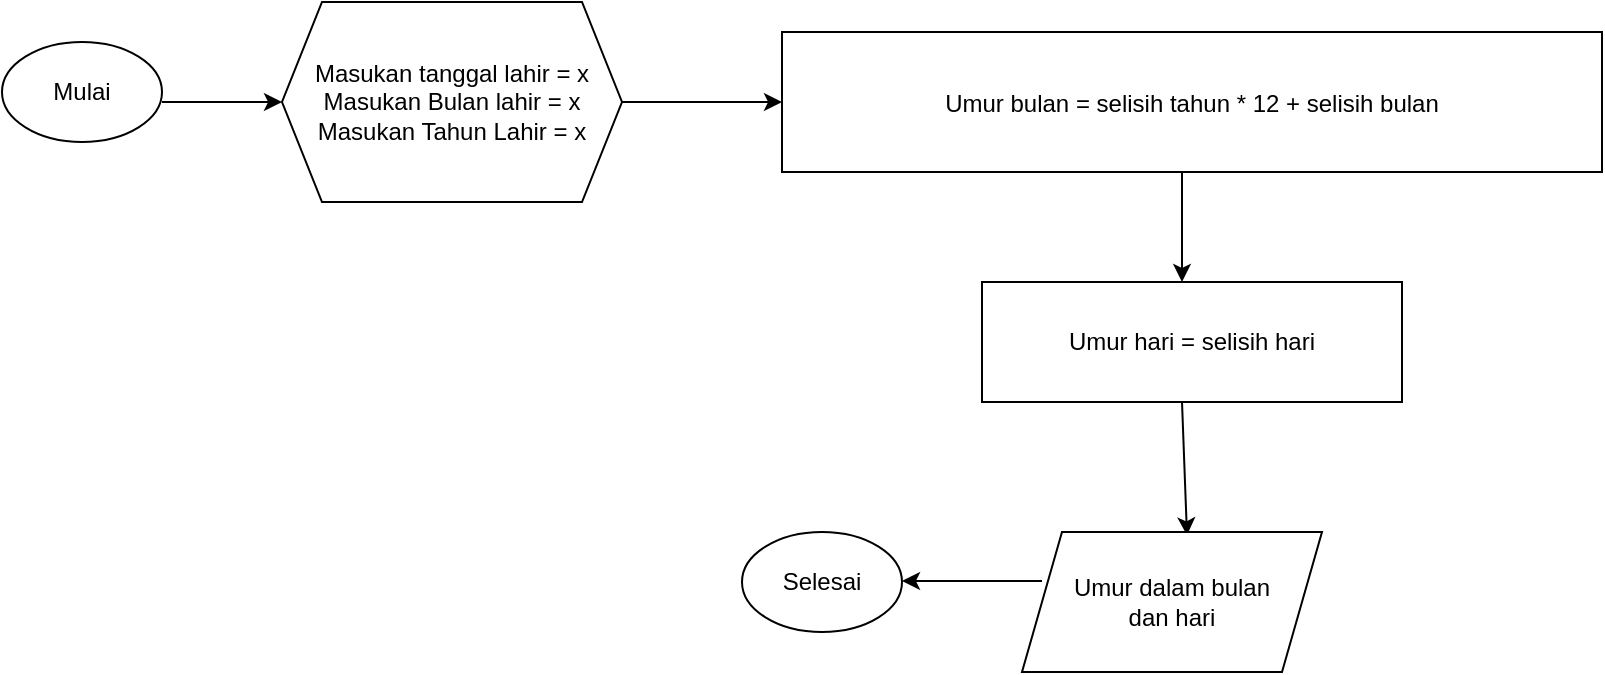 <mxfile version="21.8.1" type="device">
  <diagram name="Page-1" id="uH4CZhU5qvEBTP2_rjvu">
    <mxGraphModel dx="1221" dy="633" grid="1" gridSize="10" guides="1" tooltips="1" connect="1" arrows="1" fold="1" page="1" pageScale="1" pageWidth="850" pageHeight="1100" math="0" shadow="0">
      <root>
        <mxCell id="0" />
        <mxCell id="1" parent="0" />
        <mxCell id="j7mwIBKBdc2u1mDZkIYe-1" value="Mulai" style="ellipse;whiteSpace=wrap;html=1;" parent="1" vertex="1">
          <mxGeometry x="90" y="90" width="80" height="50" as="geometry" />
        </mxCell>
        <mxCell id="j7mwIBKBdc2u1mDZkIYe-2" value="" style="endArrow=classic;html=1;rounded=0;" parent="1" edge="1">
          <mxGeometry width="50" height="50" relative="1" as="geometry">
            <mxPoint x="170" y="120" as="sourcePoint" />
            <mxPoint x="230" y="120" as="targetPoint" />
          </mxGeometry>
        </mxCell>
        <mxCell id="j7mwIBKBdc2u1mDZkIYe-3" value="Masukan tanggal lahir = x&lt;br&gt;Masukan Bulan lahir = x&lt;br&gt;Masukan Tahun Lahir = x" style="shape=hexagon;perimeter=hexagonPerimeter2;whiteSpace=wrap;html=1;fixedSize=1;" parent="1" vertex="1">
          <mxGeometry x="230" y="70" width="170" height="100" as="geometry" />
        </mxCell>
        <mxCell id="j7mwIBKBdc2u1mDZkIYe-4" value="&lt;p style=&quot;margin-left:18,0000pt;mso-para-margin-left:0,0000gd;line-height:150%;&quot; class=&quot;MsoNormal&quot;&gt;Umur bulan = selisih tahun * 12 + selisih bulan&lt;span style=&quot;mso-spacerun:&#39;yes&#39;;font-family:Arial;mso-fareast-font-family:&#39;DejaVu Sans&#39;;&lt;br/&gt;font-size:12,0000pt;&quot;&gt;&lt;/span&gt;&lt;/p&gt;" style="rounded=0;whiteSpace=wrap;html=1;" parent="1" vertex="1">
          <mxGeometry x="480" y="85" width="410" height="70" as="geometry" />
        </mxCell>
        <mxCell id="j7mwIBKBdc2u1mDZkIYe-5" value="" style="endArrow=classic;html=1;rounded=0;" parent="1" edge="1">
          <mxGeometry width="50" height="50" relative="1" as="geometry">
            <mxPoint x="400" y="120" as="sourcePoint" />
            <mxPoint x="480" y="120" as="targetPoint" />
          </mxGeometry>
        </mxCell>
        <mxCell id="j7mwIBKBdc2u1mDZkIYe-6" value="&lt;p class=&quot;MsoNormal&quot;&gt;Umur hari = selisih hari&lt;/p&gt;" style="rounded=0;whiteSpace=wrap;html=1;" parent="1" vertex="1">
          <mxGeometry x="580" y="210" width="210" height="60" as="geometry" />
        </mxCell>
        <mxCell id="j7mwIBKBdc2u1mDZkIYe-8" value="" style="endArrow=classic;html=1;rounded=0;" parent="1" edge="1">
          <mxGeometry width="50" height="50" relative="1" as="geometry">
            <mxPoint x="680" y="155" as="sourcePoint" />
            <mxPoint x="680" y="210" as="targetPoint" />
          </mxGeometry>
        </mxCell>
        <mxCell id="j7mwIBKBdc2u1mDZkIYe-9" value="" style="endArrow=classic;html=1;rounded=0;entryX=0.55;entryY=0.024;entryDx=0;entryDy=0;entryPerimeter=0;" parent="1" edge="1" target="j7mwIBKBdc2u1mDZkIYe-10">
          <mxGeometry width="50" height="50" relative="1" as="geometry">
            <mxPoint x="680" y="270" as="sourcePoint" />
            <mxPoint x="680" y="330" as="targetPoint" />
          </mxGeometry>
        </mxCell>
        <mxCell id="j7mwIBKBdc2u1mDZkIYe-10" value="Umur dalam bulan&lt;br&gt;dan hari" style="shape=parallelogram;perimeter=parallelogramPerimeter;whiteSpace=wrap;html=1;fixedSize=1;" parent="1" vertex="1">
          <mxGeometry x="600" y="335" width="150" height="70" as="geometry" />
        </mxCell>
        <mxCell id="j7mwIBKBdc2u1mDZkIYe-15" value="" style="endArrow=classic;html=1;rounded=0;" parent="1" edge="1">
          <mxGeometry width="50" height="50" relative="1" as="geometry">
            <mxPoint x="610" y="359.5" as="sourcePoint" />
            <mxPoint x="540" y="359.5" as="targetPoint" />
          </mxGeometry>
        </mxCell>
        <mxCell id="j7mwIBKBdc2u1mDZkIYe-20" value="Selesai" style="ellipse;whiteSpace=wrap;html=1;" parent="1" vertex="1">
          <mxGeometry x="460" y="335" width="80" height="50" as="geometry" />
        </mxCell>
      </root>
    </mxGraphModel>
  </diagram>
</mxfile>
